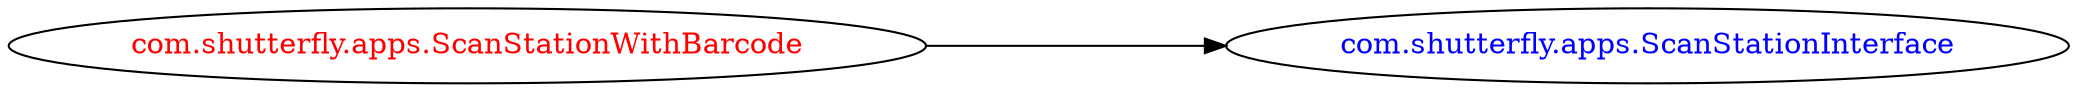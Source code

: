 digraph dependencyGraph {
 concentrate=true;
 ranksep="2.0";
 rankdir="LR"; 
 splines="ortho";
"com.shutterfly.apps.ScanStationWithBarcode" [fontcolor="red"];
"com.shutterfly.apps.ScanStationInterface" [ fontcolor="blue" ];
"com.shutterfly.apps.ScanStationWithBarcode"->"com.shutterfly.apps.ScanStationInterface";
}